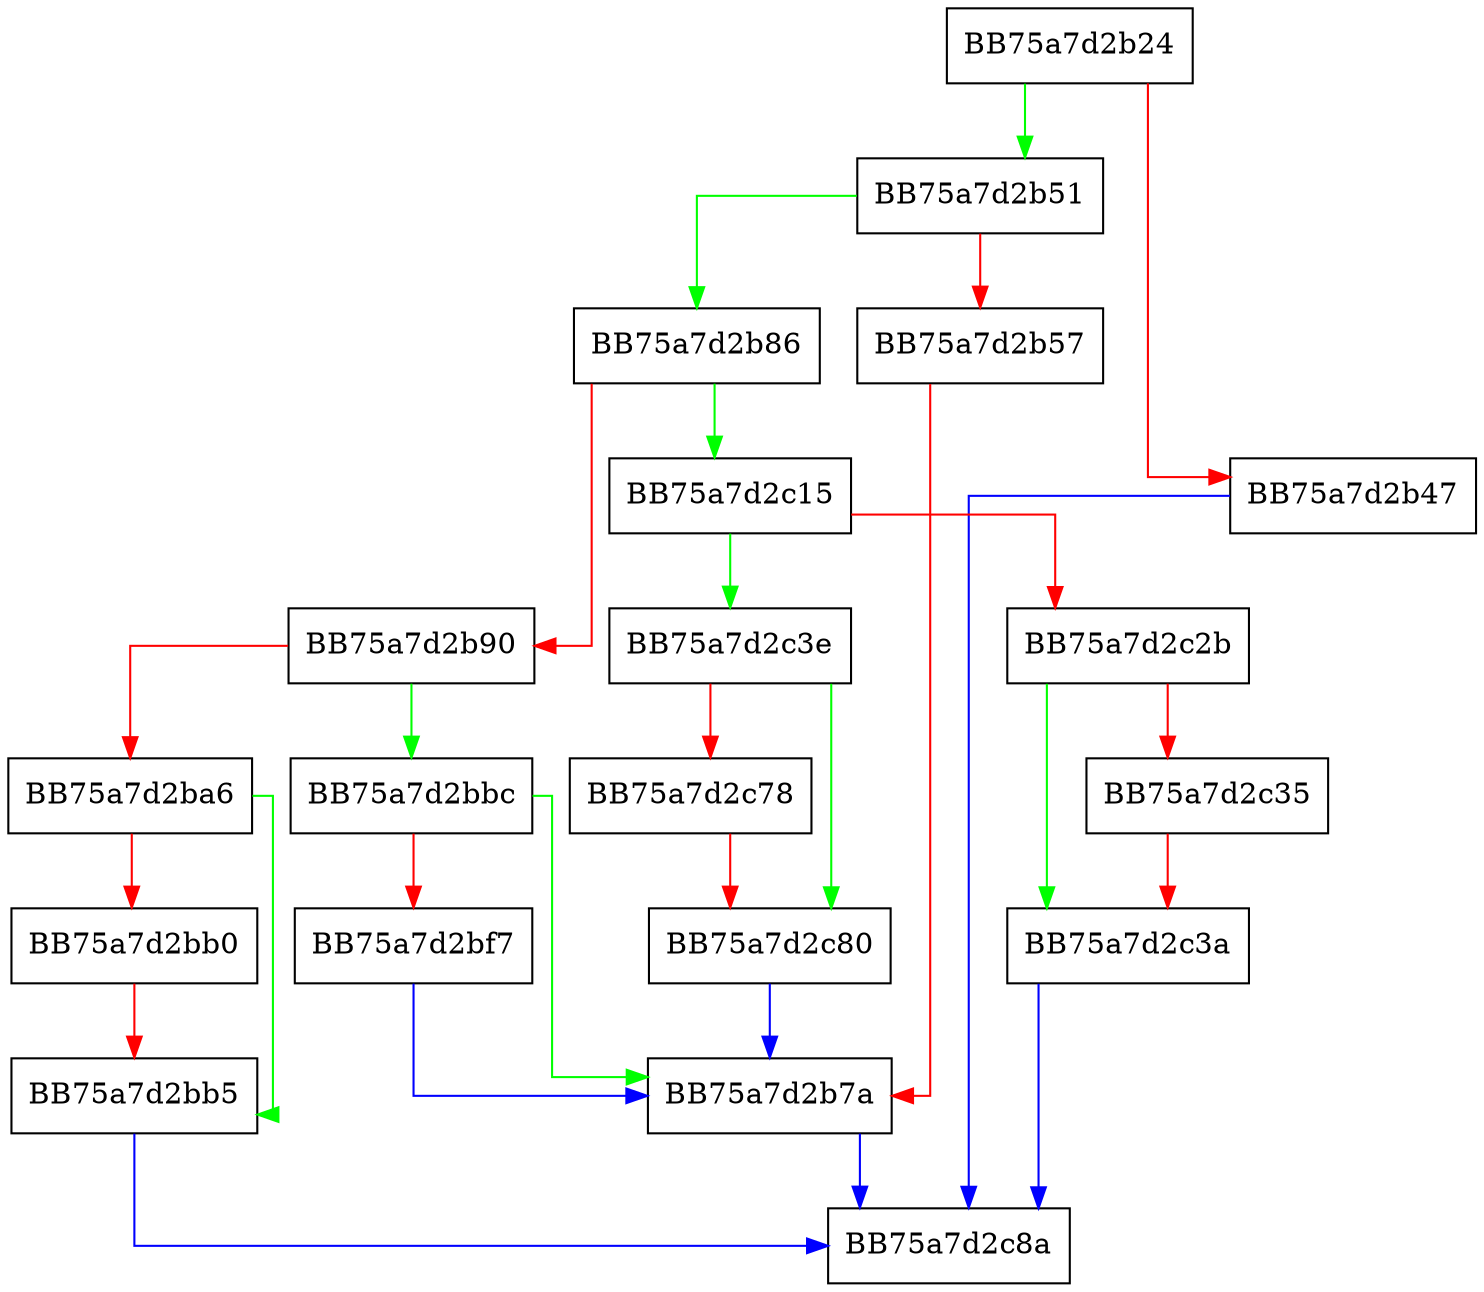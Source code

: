 digraph Add {
  node [shape="box"];
  graph [splines=ortho];
  BB75a7d2b24 -> BB75a7d2b51 [color="green"];
  BB75a7d2b24 -> BB75a7d2b47 [color="red"];
  BB75a7d2b47 -> BB75a7d2c8a [color="blue"];
  BB75a7d2b51 -> BB75a7d2b86 [color="green"];
  BB75a7d2b51 -> BB75a7d2b57 [color="red"];
  BB75a7d2b57 -> BB75a7d2b7a [color="red"];
  BB75a7d2b7a -> BB75a7d2c8a [color="blue"];
  BB75a7d2b86 -> BB75a7d2c15 [color="green"];
  BB75a7d2b86 -> BB75a7d2b90 [color="red"];
  BB75a7d2b90 -> BB75a7d2bbc [color="green"];
  BB75a7d2b90 -> BB75a7d2ba6 [color="red"];
  BB75a7d2ba6 -> BB75a7d2bb5 [color="green"];
  BB75a7d2ba6 -> BB75a7d2bb0 [color="red"];
  BB75a7d2bb0 -> BB75a7d2bb5 [color="red"];
  BB75a7d2bb5 -> BB75a7d2c8a [color="blue"];
  BB75a7d2bbc -> BB75a7d2b7a [color="green"];
  BB75a7d2bbc -> BB75a7d2bf7 [color="red"];
  BB75a7d2bf7 -> BB75a7d2b7a [color="blue"];
  BB75a7d2c15 -> BB75a7d2c3e [color="green"];
  BB75a7d2c15 -> BB75a7d2c2b [color="red"];
  BB75a7d2c2b -> BB75a7d2c3a [color="green"];
  BB75a7d2c2b -> BB75a7d2c35 [color="red"];
  BB75a7d2c35 -> BB75a7d2c3a [color="red"];
  BB75a7d2c3a -> BB75a7d2c8a [color="blue"];
  BB75a7d2c3e -> BB75a7d2c80 [color="green"];
  BB75a7d2c3e -> BB75a7d2c78 [color="red"];
  BB75a7d2c78 -> BB75a7d2c80 [color="red"];
  BB75a7d2c80 -> BB75a7d2b7a [color="blue"];
}